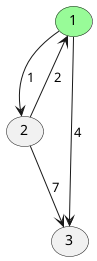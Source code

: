 @startuml
(1) --> (2) : 1
(2) --> (3) : 7
(1) --> (3) : 4
(2) --> (1) : 2
usecase (1) #palegreen
@enduml
